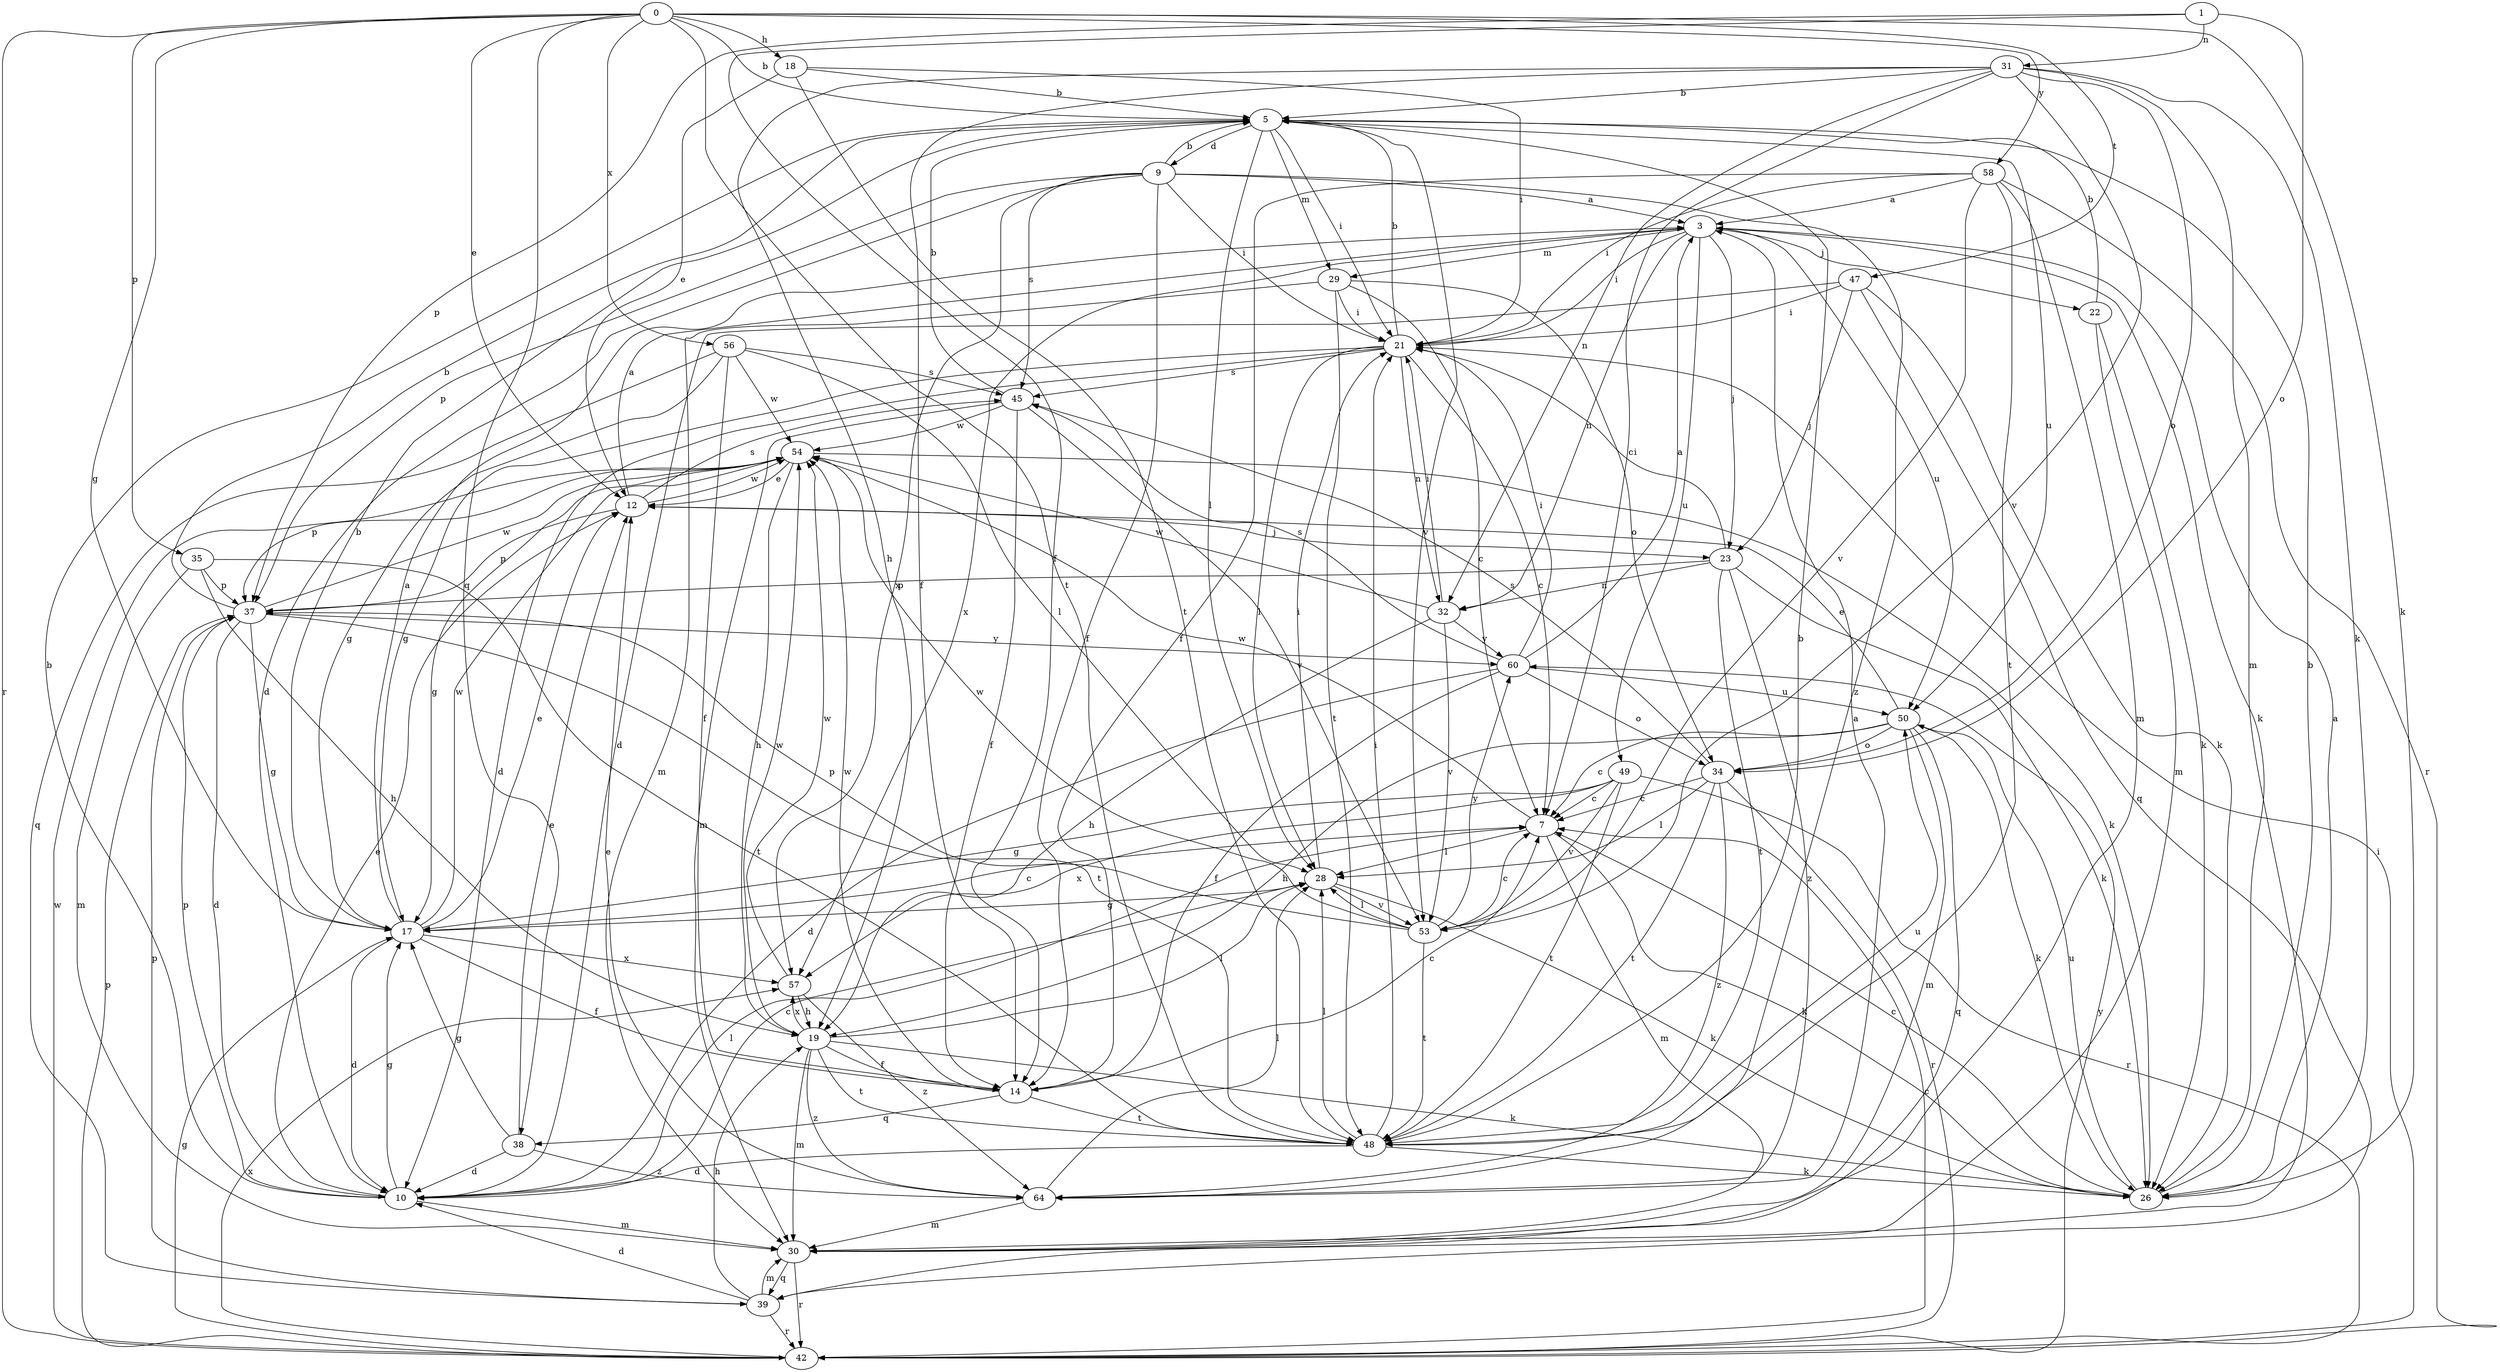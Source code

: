strict digraph  {
0;
1;
3;
5;
7;
9;
10;
12;
14;
17;
18;
19;
21;
22;
23;
26;
28;
29;
30;
31;
32;
34;
35;
37;
38;
39;
42;
45;
47;
48;
49;
50;
53;
54;
56;
57;
58;
60;
64;
0 -> 5  [label=b];
0 -> 12  [label=e];
0 -> 17  [label=g];
0 -> 18  [label=h];
0 -> 26  [label=k];
0 -> 35  [label=p];
0 -> 38  [label=q];
0 -> 42  [label=r];
0 -> 47  [label=t];
0 -> 48  [label=t];
0 -> 56  [label=x];
0 -> 58  [label=y];
1 -> 14  [label=f];
1 -> 31  [label=n];
1 -> 34  [label=o];
1 -> 37  [label=p];
3 -> 21  [label=i];
3 -> 22  [label=j];
3 -> 23  [label=j];
3 -> 26  [label=k];
3 -> 29  [label=m];
3 -> 32  [label=n];
3 -> 49  [label=u];
3 -> 50  [label=u];
3 -> 57  [label=x];
5 -> 9  [label=d];
5 -> 21  [label=i];
5 -> 28  [label=l];
5 -> 29  [label=m];
5 -> 50  [label=u];
5 -> 53  [label=v];
7 -> 26  [label=k];
7 -> 28  [label=l];
7 -> 30  [label=m];
7 -> 54  [label=w];
9 -> 3  [label=a];
9 -> 5  [label=b];
9 -> 10  [label=d];
9 -> 14  [label=f];
9 -> 21  [label=i];
9 -> 37  [label=p];
9 -> 45  [label=s];
9 -> 57  [label=x];
9 -> 64  [label=z];
10 -> 5  [label=b];
10 -> 7  [label=c];
10 -> 12  [label=e];
10 -> 17  [label=g];
10 -> 28  [label=l];
10 -> 30  [label=m];
10 -> 37  [label=p];
12 -> 3  [label=a];
12 -> 23  [label=j];
12 -> 37  [label=p];
12 -> 45  [label=s];
12 -> 54  [label=w];
14 -> 7  [label=c];
14 -> 38  [label=q];
14 -> 48  [label=t];
14 -> 54  [label=w];
17 -> 3  [label=a];
17 -> 5  [label=b];
17 -> 7  [label=c];
17 -> 10  [label=d];
17 -> 12  [label=e];
17 -> 14  [label=f];
17 -> 54  [label=w];
17 -> 57  [label=x];
18 -> 5  [label=b];
18 -> 12  [label=e];
18 -> 21  [label=i];
18 -> 48  [label=t];
19 -> 14  [label=f];
19 -> 26  [label=k];
19 -> 28  [label=l];
19 -> 30  [label=m];
19 -> 48  [label=t];
19 -> 54  [label=w];
19 -> 57  [label=x];
19 -> 64  [label=z];
21 -> 5  [label=b];
21 -> 7  [label=c];
21 -> 10  [label=d];
21 -> 17  [label=g];
21 -> 28  [label=l];
21 -> 32  [label=n];
21 -> 45  [label=s];
22 -> 5  [label=b];
22 -> 26  [label=k];
22 -> 30  [label=m];
23 -> 21  [label=i];
23 -> 26  [label=k];
23 -> 32  [label=n];
23 -> 37  [label=p];
23 -> 48  [label=t];
23 -> 64  [label=z];
26 -> 3  [label=a];
26 -> 5  [label=b];
26 -> 7  [label=c];
26 -> 50  [label=u];
28 -> 17  [label=g];
28 -> 21  [label=i];
28 -> 26  [label=k];
28 -> 53  [label=v];
29 -> 7  [label=c];
29 -> 21  [label=i];
29 -> 30  [label=m];
29 -> 34  [label=o];
29 -> 48  [label=t];
30 -> 39  [label=q];
30 -> 42  [label=r];
31 -> 5  [label=b];
31 -> 7  [label=c];
31 -> 14  [label=f];
31 -> 19  [label=h];
31 -> 26  [label=k];
31 -> 30  [label=m];
31 -> 32  [label=n];
31 -> 34  [label=o];
31 -> 53  [label=v];
32 -> 19  [label=h];
32 -> 21  [label=i];
32 -> 53  [label=v];
32 -> 54  [label=w];
32 -> 60  [label=y];
34 -> 7  [label=c];
34 -> 28  [label=l];
34 -> 42  [label=r];
34 -> 45  [label=s];
34 -> 48  [label=t];
34 -> 64  [label=z];
35 -> 19  [label=h];
35 -> 30  [label=m];
35 -> 37  [label=p];
35 -> 48  [label=t];
37 -> 5  [label=b];
37 -> 10  [label=d];
37 -> 17  [label=g];
37 -> 48  [label=t];
37 -> 54  [label=w];
37 -> 60  [label=y];
38 -> 10  [label=d];
38 -> 12  [label=e];
38 -> 17  [label=g];
38 -> 64  [label=z];
39 -> 10  [label=d];
39 -> 19  [label=h];
39 -> 30  [label=m];
39 -> 37  [label=p];
39 -> 42  [label=r];
42 -> 7  [label=c];
42 -> 17  [label=g];
42 -> 21  [label=i];
42 -> 37  [label=p];
42 -> 54  [label=w];
42 -> 57  [label=x];
42 -> 60  [label=y];
45 -> 5  [label=b];
45 -> 14  [label=f];
45 -> 30  [label=m];
45 -> 53  [label=v];
45 -> 54  [label=w];
47 -> 10  [label=d];
47 -> 21  [label=i];
47 -> 23  [label=j];
47 -> 26  [label=k];
47 -> 39  [label=q];
48 -> 5  [label=b];
48 -> 10  [label=d];
48 -> 21  [label=i];
48 -> 26  [label=k];
48 -> 28  [label=l];
48 -> 50  [label=u];
49 -> 7  [label=c];
49 -> 17  [label=g];
49 -> 42  [label=r];
49 -> 48  [label=t];
49 -> 53  [label=v];
49 -> 57  [label=x];
50 -> 7  [label=c];
50 -> 12  [label=e];
50 -> 19  [label=h];
50 -> 26  [label=k];
50 -> 30  [label=m];
50 -> 34  [label=o];
50 -> 39  [label=q];
53 -> 7  [label=c];
53 -> 28  [label=l];
53 -> 37  [label=p];
53 -> 48  [label=t];
53 -> 54  [label=w];
53 -> 60  [label=y];
54 -> 12  [label=e];
54 -> 17  [label=g];
54 -> 19  [label=h];
54 -> 26  [label=k];
54 -> 37  [label=p];
56 -> 14  [label=f];
56 -> 17  [label=g];
56 -> 28  [label=l];
56 -> 39  [label=q];
56 -> 45  [label=s];
56 -> 54  [label=w];
57 -> 19  [label=h];
57 -> 54  [label=w];
57 -> 64  [label=z];
58 -> 3  [label=a];
58 -> 14  [label=f];
58 -> 21  [label=i];
58 -> 30  [label=m];
58 -> 42  [label=r];
58 -> 48  [label=t];
58 -> 53  [label=v];
60 -> 3  [label=a];
60 -> 10  [label=d];
60 -> 14  [label=f];
60 -> 21  [label=i];
60 -> 34  [label=o];
60 -> 45  [label=s];
60 -> 50  [label=u];
64 -> 3  [label=a];
64 -> 12  [label=e];
64 -> 28  [label=l];
64 -> 30  [label=m];
}

